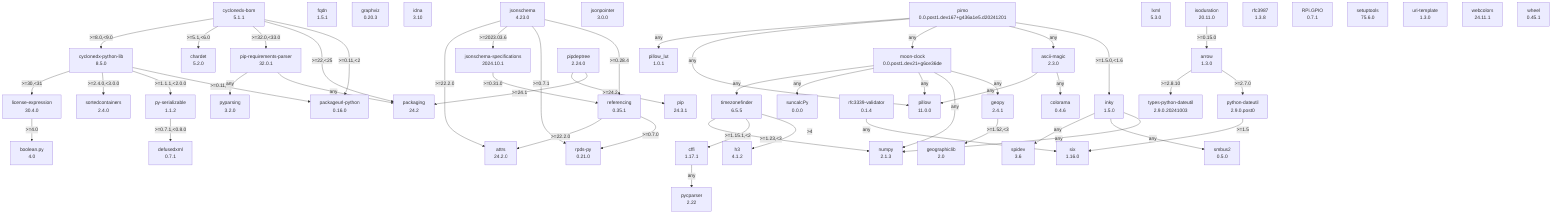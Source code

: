 flowchart TD
    classDef missing stroke-dasharray: 5
    arrow["arrow\n1.3.0"]
    ascii-magic["ascii-magic\n2.3.0"]
    attrs["attrs\n24.2.0"]
    boolean-py["boolean.py\n4.0"]
    cffi["cffi\n1.17.1"]
    chardet["chardet\n5.2.0"]
    colorama["colorama\n0.4.6"]
    cyclonedx-bom["cyclonedx-bom\n5.1.1"]
    cyclonedx-python-lib["cyclonedx-python-lib\n8.5.0"]
    defusedxml["defusedxml\n0.7.1"]
    fqdn["fqdn\n1.5.1"]
    geographiclib["geographiclib\n2.0"]
    geopy["geopy\n2.4.1"]
    graphviz["graphviz\n0.20.3"]
    h3["h3\n4.1.2"]
    idna["idna\n3.10"]
    inky["inky\n1.5.0"]
    isoduration["isoduration\n20.11.0"]
    jsonpointer["jsonpointer\n3.0.0"]
    jsonschema-specifications["jsonschema-specifications\n2024.10.1"]
    jsonschema["jsonschema\n4.23.0"]
    license-expression["license-expression\n30.4.0"]
    lxml["lxml\n5.3.0"]
    moon-clock["moon-clock\n0.0.post1.dev21+g6ce36de"]
    numpy["numpy\n2.1.3"]
    packageurl-python["packageurl-python\n0.16.0"]
    packaging["packaging\n24.2"]
    pillow-lut["pillow_lut\n1.0.1"]
    pillow["pillow\n11.0.0"]
    pimo["pimo\n0.0.post1.dev167+g436a1e5.d20241201"]
    pip-requirements-parser["pip-requirements-parser\n32.0.1"]
    pip["pip\n24.3.1"]
    pipdeptree["pipdeptree\n2.24.0"]
    py-serializable["py-serializable\n1.1.2"]
    pycparser["pycparser\n2.22"]
    pyparsing["pyparsing\n3.2.0"]
    python-dateutil["python-dateutil\n2.9.0.post0"]
    referencing["referencing\n0.35.1"]
    rfc3339-validator["rfc3339-validator\n0.1.4"]
    rfc3987["rfc3987\n1.3.8"]
    rpds-py["rpds-py\n0.21.0"]
    rpi-gpio["RPi.GPIO\n0.7.1"]
    setuptools["setuptools\n75.6.0"]
    six["six\n1.16.0"]
    smbus2["smbus2\n0.5.0"]
    sortedcontainers["sortedcontainers\n2.4.0"]
    spidev["spidev\n3.6"]
    suncalcpy["suncalcPy\n0.0.0"]
    timezonefinder["timezonefinder\n6.5.5"]
    types-python-dateutil["types-python-dateutil\n2.9.0.20241003"]
    uri-template["uri-template\n1.3.0"]
    webcolors["webcolors\n24.11.1"]
    wheel["wheel\n0.45.1"]
    arrow -- ">=2.7.0" --> python-dateutil
    arrow -- ">=2.8.10" --> types-python-dateutil
    ascii-magic -- "any" --> colorama
    ascii-magic -- "any" --> pillow
    cffi -- "any" --> pycparser
    cyclonedx-bom -- ">=0.11,<2" --> packageurl-python
    cyclonedx-bom -- ">=22,<25" --> packaging
    cyclonedx-bom -- ">=32.0,<33.0" --> pip-requirements-parser
    cyclonedx-bom -- ">=5.1,<6.0" --> chardet
    cyclonedx-bom -- ">=8.0,<9.0" --> cyclonedx-python-lib
    cyclonedx-python-lib -- ">=0.11,<2" --> packageurl-python
    cyclonedx-python-lib -- ">=1.1.1,<2.0.0" --> py-serializable
    cyclonedx-python-lib -- ">=2.4.0,<3.0.0" --> sortedcontainers
    cyclonedx-python-lib -- ">=30,<31" --> license-expression
    geopy -- ">=1.52,<3" --> geographiclib
    inky -- "any" --> numpy
    inky -- "any" --> smbus2
    inky -- "any" --> spidev
    isoduration -- ">=0.15.0" --> arrow
    jsonschema -- ">=0.28.4" --> referencing
    jsonschema -- ">=0.7.1" --> rpds-py
    jsonschema -- ">=2023.03.6" --> jsonschema-specifications
    jsonschema -- ">=22.2.0" --> attrs
    jsonschema-specifications -- ">=0.31.0" --> referencing
    license-expression -- ">=4.0" --> boolean-py
    moon-clock -- "any" --> geopy
    moon-clock -- "any" --> numpy
    moon-clock -- "any" --> pillow
    moon-clock -- "any" --> suncalcpy
    moon-clock -- "any" --> timezonefinder
    pimo -- ">=1.5.0,<1.6" --> inky
    pimo -- "any" --> ascii-magic
    pimo -- "any" --> moon-clock
    pimo -- "any" --> pillow
    pimo -- "any" --> pillow-lut
    pip-requirements-parser -- "any" --> packaging
    pip-requirements-parser -- "any" --> pyparsing
    pipdeptree -- ">=24.1" --> packaging
    pipdeptree -- ">=24.2" --> pip
    py-serializable -- ">=0.7.1,<0.8.0" --> defusedxml
    python-dateutil -- ">=1.5" --> six
    referencing -- ">=0.7.0" --> rpds-py
    referencing -- ">=22.2.0" --> attrs
    rfc3339-validator -- "any" --> six
    timezonefinder -- ">4" --> h3
    timezonefinder -- ">=1.15.1,<2" --> cffi
    timezonefinder -- ">=1.23,<3" --> numpy